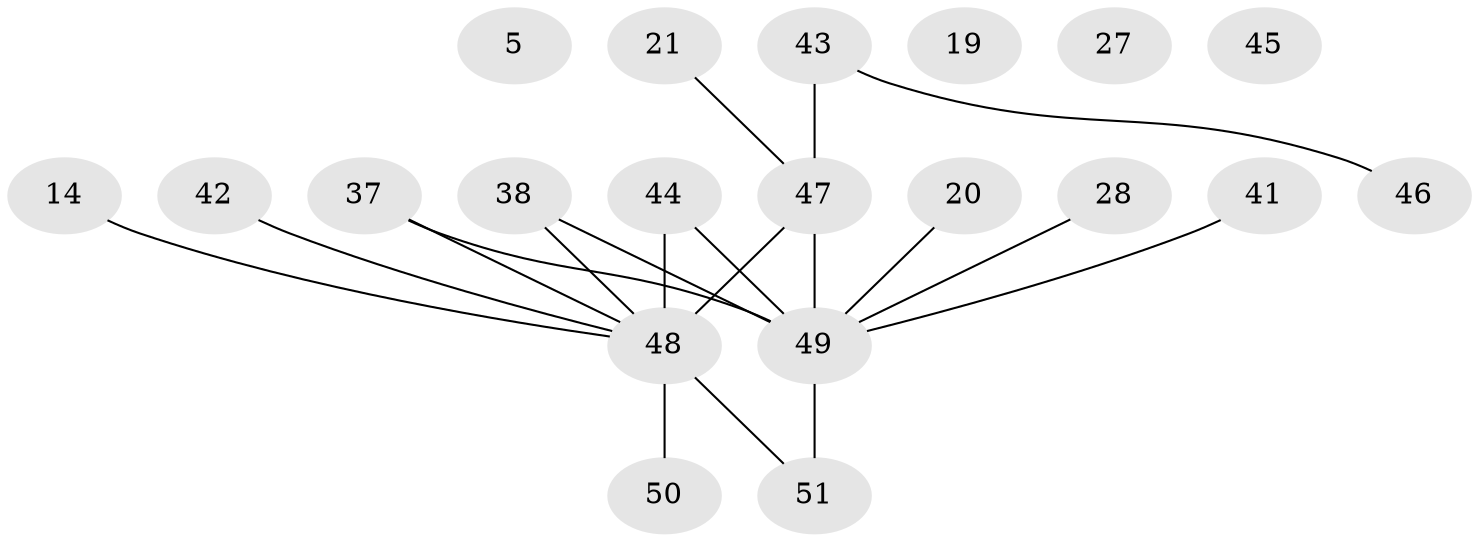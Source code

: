 // original degree distribution, {3: 0.21568627450980393, 2: 0.27450980392156865, 4: 0.09803921568627451, 0: 0.0784313725490196, 1: 0.21568627450980393, 5: 0.09803921568627451, 7: 0.0196078431372549}
// Generated by graph-tools (version 1.1) at 2025/42/03/04/25 21:42:54]
// undirected, 20 vertices, 19 edges
graph export_dot {
graph [start="1"]
  node [color=gray90,style=filled];
  5;
  14;
  19;
  20;
  21;
  27;
  28;
  37;
  38 [super="+8+15+26"];
  41;
  42 [super="+30+36"];
  43;
  44 [super="+29"];
  45;
  46 [super="+7+31"];
  47 [super="+25+17"];
  48 [super="+18+40"];
  49 [super="+4+35+33"];
  50 [super="+6"];
  51 [super="+24+39"];
  14 -- 48;
  20 -- 49;
  21 -- 47;
  28 -- 49;
  37 -- 49 [weight=3];
  37 -- 48 [weight=2];
  38 -- 49;
  38 -- 48;
  41 -- 49;
  42 -- 48 [weight=2];
  43 -- 46;
  43 -- 47 [weight=3];
  44 -- 48;
  44 -- 49;
  47 -- 48 [weight=6];
  47 -- 49 [weight=2];
  48 -- 50;
  48 -- 51;
  49 -- 51;
}
